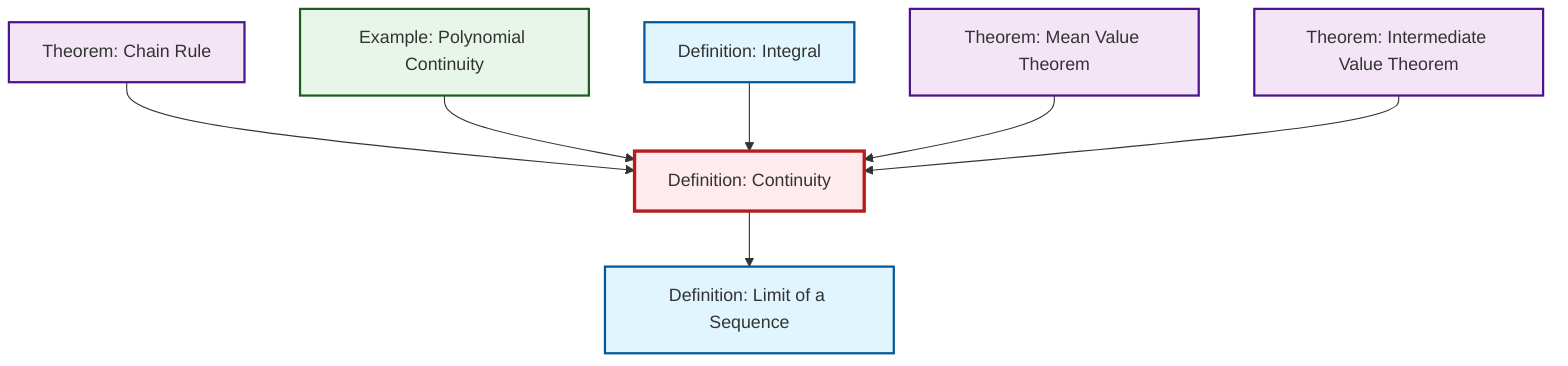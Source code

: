 graph TD
    classDef definition fill:#e1f5fe,stroke:#01579b,stroke-width:2px
    classDef theorem fill:#f3e5f5,stroke:#4a148c,stroke-width:2px
    classDef axiom fill:#fff3e0,stroke:#e65100,stroke-width:2px
    classDef example fill:#e8f5e9,stroke:#1b5e20,stroke-width:2px
    classDef current fill:#ffebee,stroke:#b71c1c,stroke-width:3px
    def-limit["Definition: Limit of a Sequence"]:::definition
    ex-polynomial-continuity["Example: Polynomial Continuity"]:::example
    thm-intermediate-value["Theorem: Intermediate Value Theorem"]:::theorem
    def-continuity["Definition: Continuity"]:::definition
    def-integral["Definition: Integral"]:::definition
    thm-chain-rule["Theorem: Chain Rule"]:::theorem
    thm-mean-value["Theorem: Mean Value Theorem"]:::theorem
    thm-chain-rule --> def-continuity
    ex-polynomial-continuity --> def-continuity
    def-integral --> def-continuity
    thm-mean-value --> def-continuity
    def-continuity --> def-limit
    thm-intermediate-value --> def-continuity
    class def-continuity current